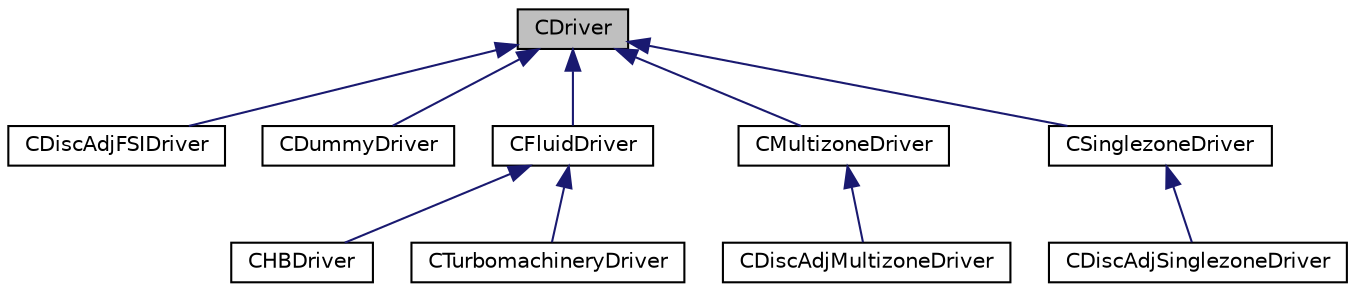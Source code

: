 digraph "CDriver"
{
  edge [fontname="Helvetica",fontsize="10",labelfontname="Helvetica",labelfontsize="10"];
  node [fontname="Helvetica",fontsize="10",shape=record];
  Node0 [label="CDriver",height=0.2,width=0.4,color="black", fillcolor="grey75", style="filled", fontcolor="black"];
  Node0 -> Node1 [dir="back",color="midnightblue",fontsize="10",style="solid",fontname="Helvetica"];
  Node1 [label="CDiscAdjFSIDriver",height=0.2,width=0.4,color="black", fillcolor="white", style="filled",URL="$class_c_disc_adj_f_s_i_driver.html",tooltip="Overload: Class for driving a discrete adjoint FSI iteration. "];
  Node0 -> Node2 [dir="back",color="midnightblue",fontsize="10",style="solid",fontname="Helvetica"];
  Node2 [label="CDummyDriver",height=0.2,width=0.4,color="black", fillcolor="white", style="filled",URL="$class_c_dummy_driver.html",tooltip="CDummyDriver class that constructs the driver without running a solver. "];
  Node0 -> Node3 [dir="back",color="midnightblue",fontsize="10",style="solid",fontname="Helvetica"];
  Node3 [label="CFluidDriver",height=0.2,width=0.4,color="black", fillcolor="white", style="filled",URL="$class_c_fluid_driver.html",tooltip="Class for driving an iteration of the physics within multiple zones. "];
  Node3 -> Node4 [dir="back",color="midnightblue",fontsize="10",style="solid",fontname="Helvetica"];
  Node4 [label="CHBDriver",height=0.2,width=0.4,color="black", fillcolor="white", style="filled",URL="$class_c_h_b_driver.html",tooltip="Class for driving an iteration of Harmonic Balance (HB) method problem using multiple time zones..."];
  Node3 -> Node5 [dir="back",color="midnightblue",fontsize="10",style="solid",fontname="Helvetica"];
  Node5 [label="CTurbomachineryDriver",height=0.2,width=0.4,color="black", fillcolor="white", style="filled",URL="$class_c_turbomachinery_driver.html",tooltip="Class for driving an iteration for turbomachinery flow analysis. "];
  Node0 -> Node6 [dir="back",color="midnightblue",fontsize="10",style="solid",fontname="Helvetica"];
  Node6 [label="CMultizoneDriver",height=0.2,width=0.4,color="black", fillcolor="white", style="filled",URL="$class_c_multizone_driver.html",tooltip="Class for driving zone-specific iterations. "];
  Node6 -> Node7 [dir="back",color="midnightblue",fontsize="10",style="solid",fontname="Helvetica"];
  Node7 [label="CDiscAdjMultizoneDriver",height=0.2,width=0.4,color="black", fillcolor="white", style="filled",URL="$class_c_disc_adj_multizone_driver.html"];
  Node0 -> Node8 [dir="back",color="midnightblue",fontsize="10",style="solid",fontname="Helvetica"];
  Node8 [label="CSinglezoneDriver",height=0.2,width=0.4,color="black", fillcolor="white", style="filled",URL="$class_c_singlezone_driver.html",tooltip="Class for driving single-zone solvers. "];
  Node8 -> Node9 [dir="back",color="midnightblue",fontsize="10",style="solid",fontname="Helvetica"];
  Node9 [label="CDiscAdjSinglezoneDriver",height=0.2,width=0.4,color="black", fillcolor="white", style="filled",URL="$class_c_disc_adj_singlezone_driver.html",tooltip="Class for driving single-zone adjoint solvers. "];
}
